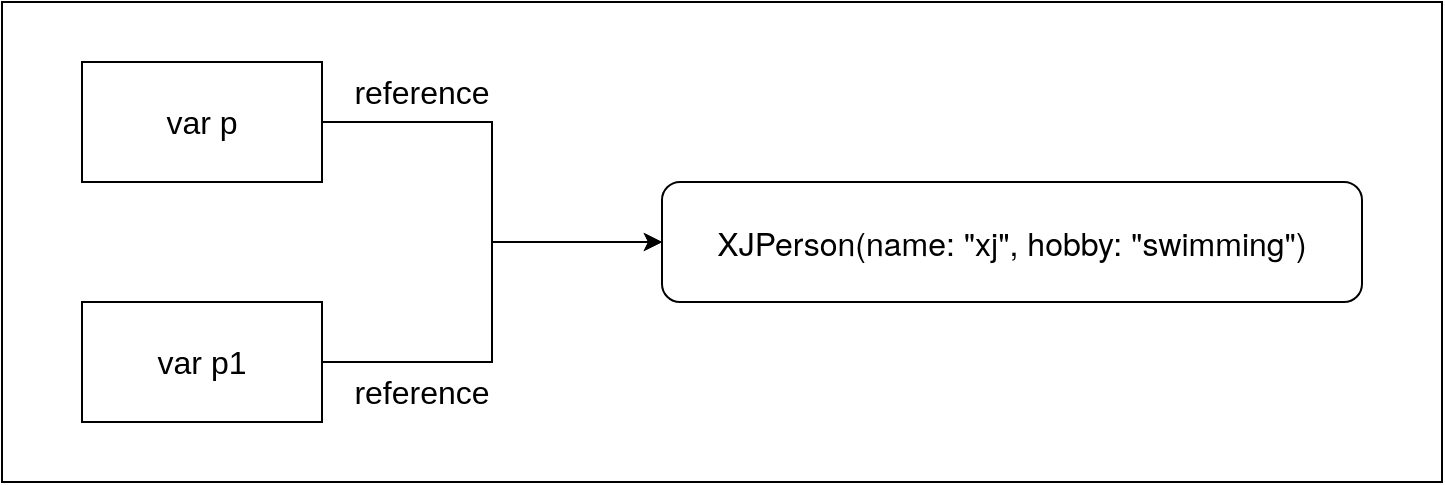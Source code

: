 <mxfile version="16.4.5" type="github">
  <diagram id="JXhgUZ9sHJ3venF65xt6" name="Page-1">
    <mxGraphModel dx="571" dy="1616" grid="1" gridSize="10" guides="1" tooltips="1" connect="1" arrows="1" fold="1" page="1" pageScale="1" pageWidth="827" pageHeight="1169" math="0" shadow="0">
      <root>
        <mxCell id="0" />
        <mxCell id="1" parent="0" />
        <mxCell id="aKyzVVl0rhLCT20Bn6Dx-5" value="" style="rounded=0;whiteSpace=wrap;html=1;" vertex="1" parent="1">
          <mxGeometry x="30" y="-10" width="720" height="240" as="geometry" />
        </mxCell>
        <mxCell id="aKyzVVl0rhLCT20Bn6Dx-1" style="edgeStyle=orthogonalEdgeStyle;rounded=0;orthogonalLoop=1;jettySize=auto;html=1;exitX=1;exitY=0.5;exitDx=0;exitDy=0;entryX=0;entryY=0.5;entryDx=0;entryDy=0;fontSize=16;" edge="1" parent="1" source="aKyzVVl0rhLCT20Bn6Dx-2" target="aKyzVVl0rhLCT20Bn6Dx-3">
          <mxGeometry relative="1" as="geometry" />
        </mxCell>
        <mxCell id="aKyzVVl0rhLCT20Bn6Dx-2" value="var p" style="rounded=0;whiteSpace=wrap;html=1;fontSize=16;" vertex="1" parent="1">
          <mxGeometry x="70" y="20" width="120" height="60" as="geometry" />
        </mxCell>
        <mxCell id="aKyzVVl0rhLCT20Bn6Dx-3" value="&lt;p style=&quot;margin: 0px; font-stretch: normal; font-size: 16px; line-height: normal; font-family: &amp;quot;helvetica neue&amp;quot;;&quot;&gt;XJPerson(name: &quot;xj&quot;, hobby: &quot;swimming&quot;)&lt;/p&gt;" style="rounded=1;whiteSpace=wrap;html=1;fontSize=16;" vertex="1" parent="1">
          <mxGeometry x="360" y="80" width="350" height="60" as="geometry" />
        </mxCell>
        <mxCell id="aKyzVVl0rhLCT20Bn6Dx-4" value="reference" style="text;html=1;strokeColor=none;fillColor=none;align=center;verticalAlign=middle;whiteSpace=wrap;rounded=0;fontSize=16;" vertex="1" parent="1">
          <mxGeometry x="200" y="20" width="80" height="30" as="geometry" />
        </mxCell>
        <mxCell id="aKyzVVl0rhLCT20Bn6Dx-7" style="edgeStyle=orthogonalEdgeStyle;rounded=0;orthogonalLoop=1;jettySize=auto;html=1;exitX=1;exitY=0.5;exitDx=0;exitDy=0;entryX=0;entryY=0.5;entryDx=0;entryDy=0;" edge="1" parent="1" source="aKyzVVl0rhLCT20Bn6Dx-6" target="aKyzVVl0rhLCT20Bn6Dx-3">
          <mxGeometry relative="1" as="geometry" />
        </mxCell>
        <mxCell id="aKyzVVl0rhLCT20Bn6Dx-6" value="var p1" style="rounded=0;whiteSpace=wrap;html=1;fontSize=16;" vertex="1" parent="1">
          <mxGeometry x="70" y="140" width="120" height="60" as="geometry" />
        </mxCell>
        <mxCell id="aKyzVVl0rhLCT20Bn6Dx-8" value="reference" style="text;html=1;strokeColor=none;fillColor=none;align=center;verticalAlign=middle;whiteSpace=wrap;rounded=0;fontSize=16;" vertex="1" parent="1">
          <mxGeometry x="200" y="170" width="80" height="30" as="geometry" />
        </mxCell>
      </root>
    </mxGraphModel>
  </diagram>
</mxfile>
